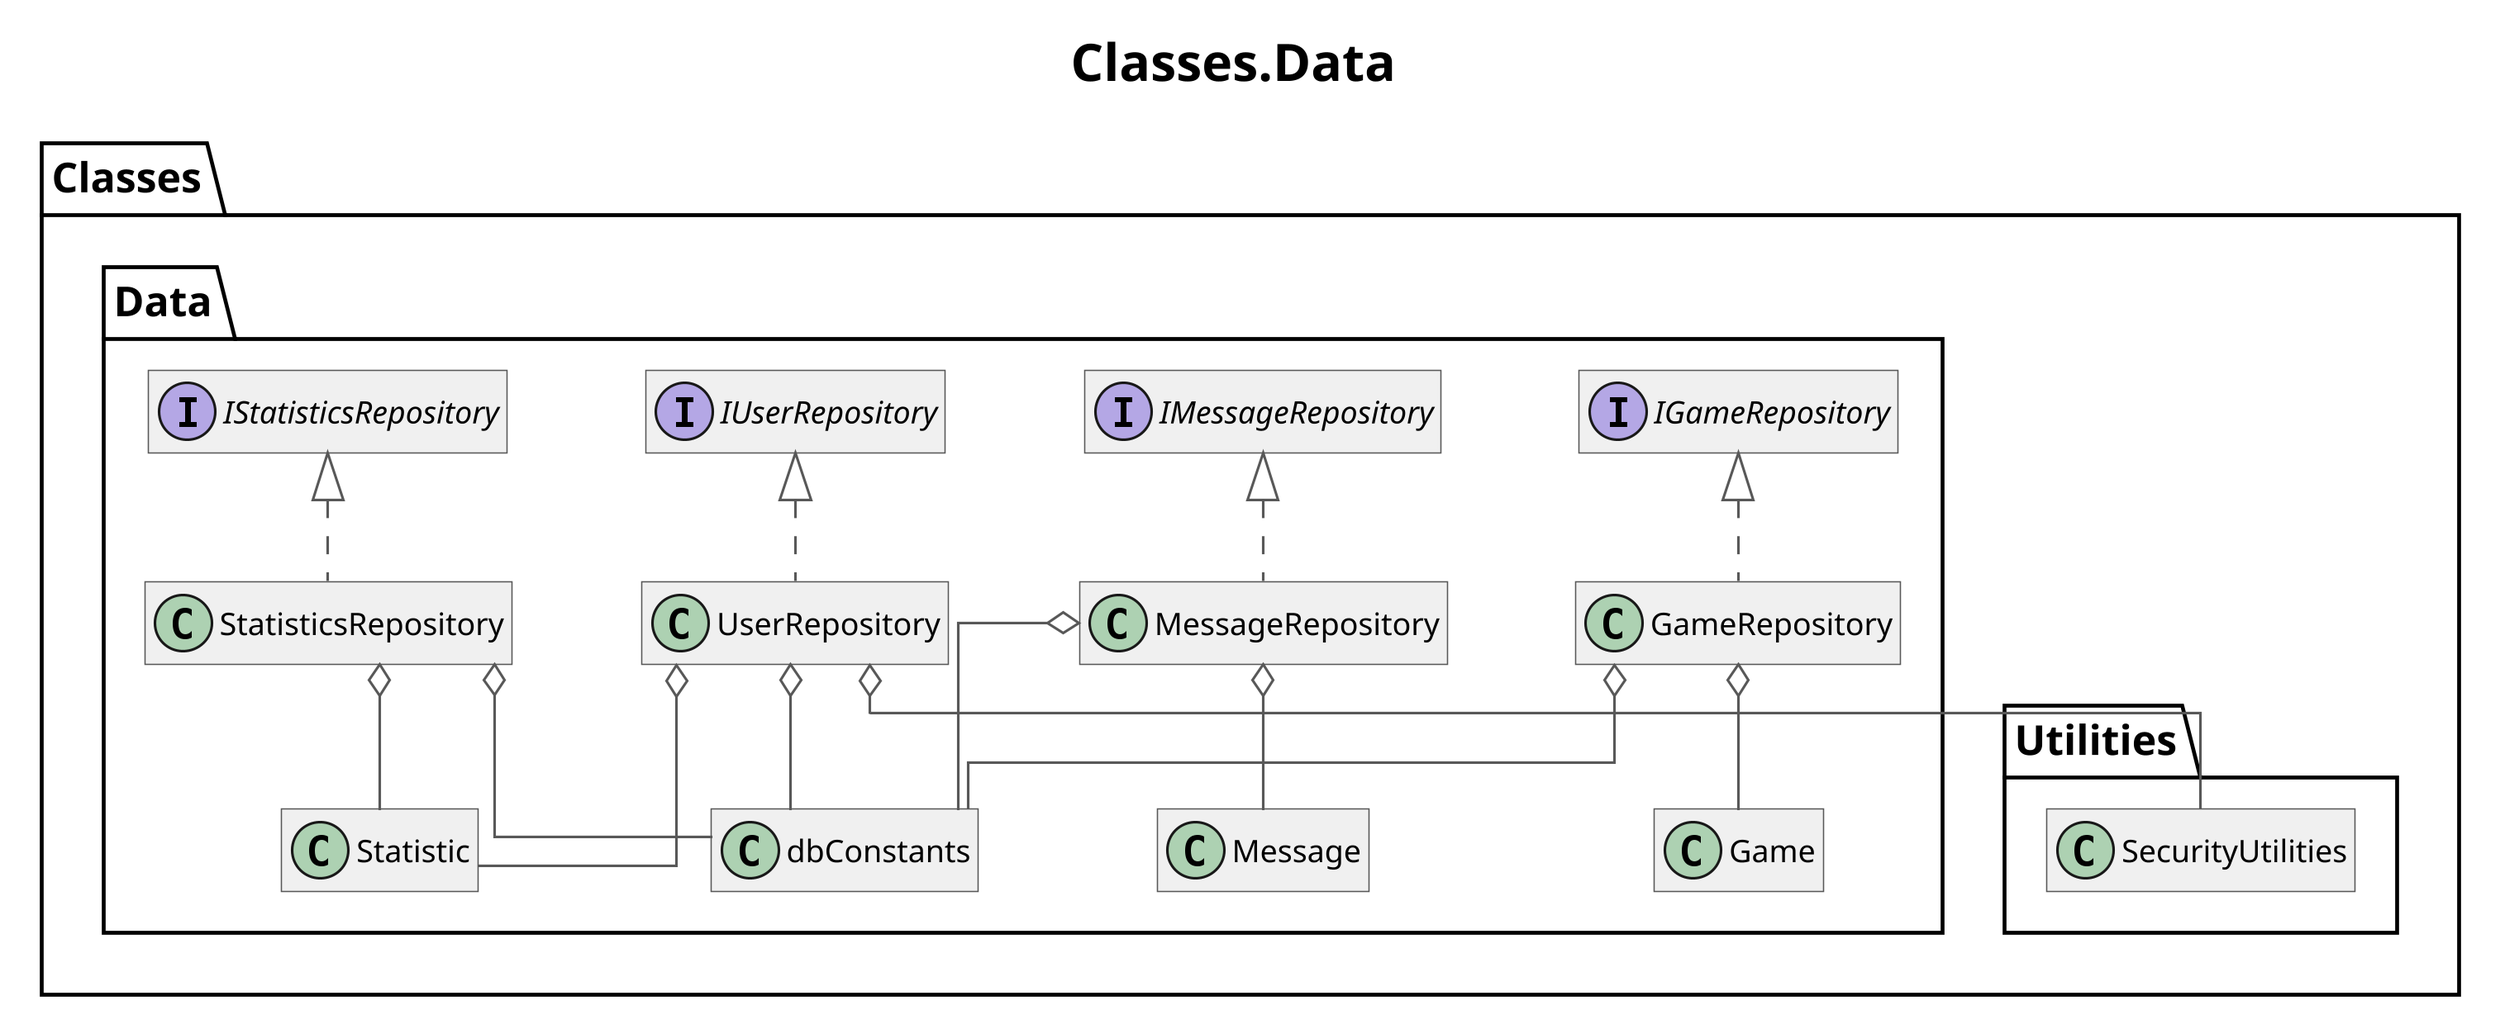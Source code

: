 @startuml NEA
skinparam classAttributeIconSize 0
skinparam classFontSize 16
skinparam classFontName Trebuchet MS
skinparam classBackgroundColor #F0F0F0
skinparam classBorderColor #585858
skinparam classArrowColor #585858
skinparam wrapWidth 400
skinparam RoundCorner 0
skinparam DefaultFontName Trebuchet MS
skinparam DefaultFontSize 16
skinparam ClassFontSize 16
skinparam TitleFontSize 20
skinparam ClassAttributeFontSize 12
skinparam Dpi 300
skinparam svgAntiAlias true
skinparam Linetype ortho
skinparam Nodesep 50
skinparam ranksep 50

top to bottom direction

title Classes.Data

namespace Classes {
    namespace Data {
        class dbConstants
        class Game
        class GameRepository implements IGameRepository
        class Message
        class MessageRepository implements IMessageRepository
        class Statistic
        class StatisticsRepository implements IStatisticsRepository
        class UserRepository implements IUserRepository
        interface IGameRepository
        interface IMessageRepository
        interface IStatisticsRepository
        interface IUserRepository
    }
}

Classes.Data.GameRepository o-- Classes.Data.Game
Classes.Data.GameRepository o-- Classes.Data.dbConstants
Classes.Data.MessageRepository o-- Classes.Data.Message
Classes.Data.MessageRepository o-- Classes.Data.dbConstants
Classes.Data.StatisticsRepository o-- Classes.Data.dbConstants
Classes.Data.StatisticsRepository o-- Classes.Data.Statistic
Classes.Data.UserRepository o-- Classes.Data.dbConstants
Classes.Data.UserRepository o-- Classes.Data.Statistic
Classes.Data.UserRepository o-- Classes.Utilities.SecurityUtilities

hide members
@enduml